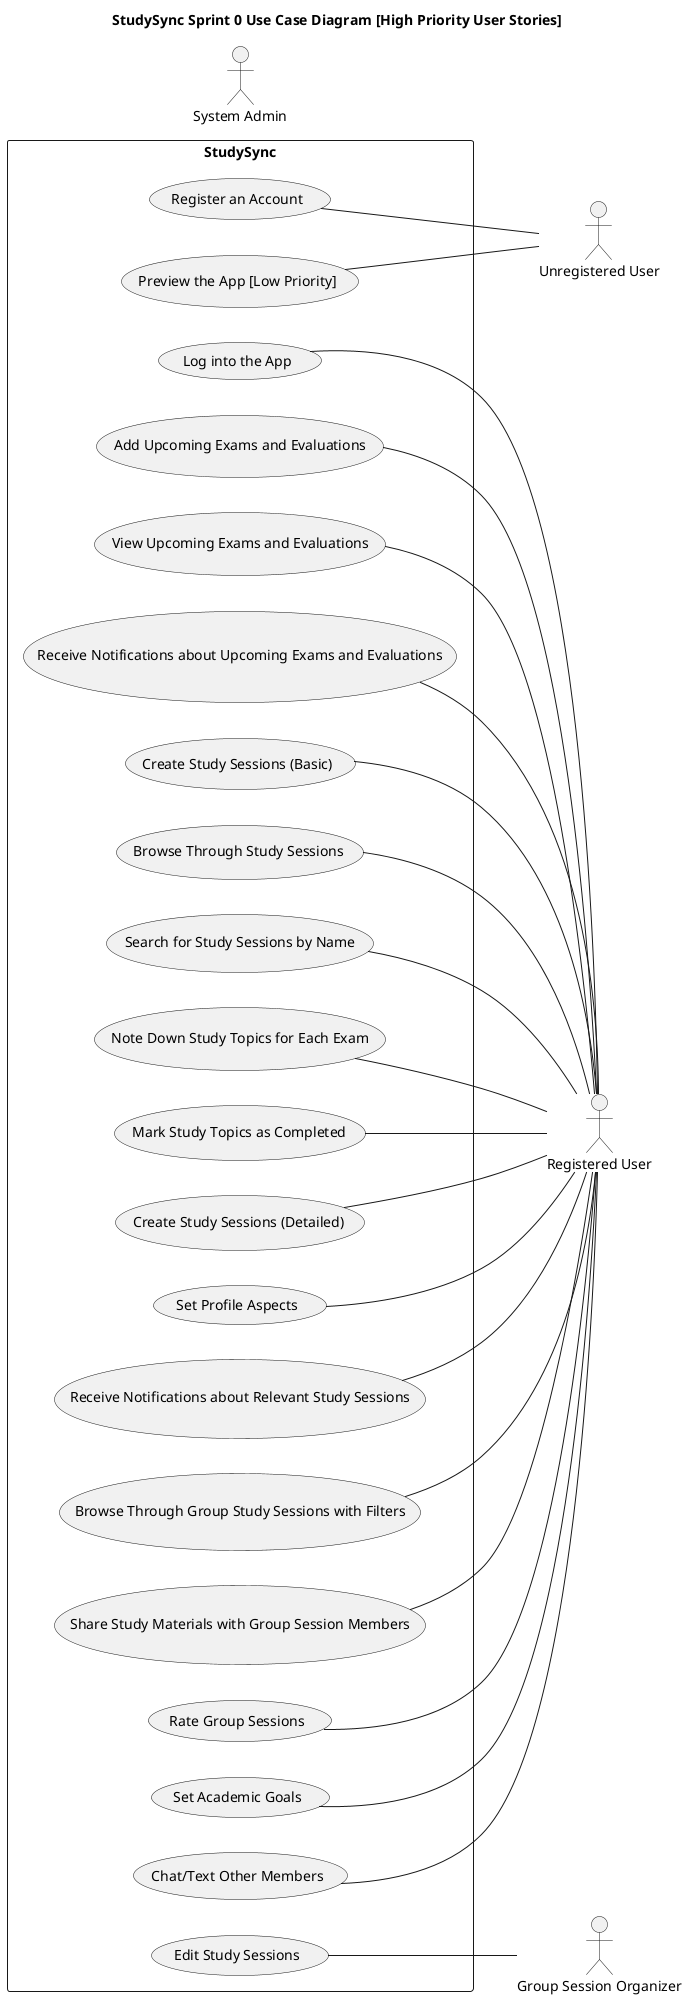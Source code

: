 @startuml use_cases 
title StudySync Sprint 0 Use Case Diagram [High Priority User Stories]
left to right direction
actor "Unregistered User" as UnregUser 
actor "Registered User" as RegUser 
actor "Group Session Organizer" as GsOrganizer 
actor "System Admin" as SysAdmin 

rectangle "StudySync" {
  usecase "Register an Account" as RegisterAccount
  usecase "Preview the App [Low Priority]" as PreviewApp

  usecase "Log into the App" as LogIn
  usecase "Add Upcoming Exams and Evaluations" as AddExams
  usecase "View Upcoming Exams and Evaluations" as ViewExams
  usecase "Receive Notifications about Upcoming Exams and Evaluations" as ReceiveNotifications
  usecase "Create Study Sessions (Basic)" as CreateBasicSessions
  usecase "Browse Through Study Sessions" as BrowseSessions
  usecase "Search for Study Sessions by Name" as SearchSessions
  usecase "Note Down Study Topics for Each Exam" as NoteTopics
  usecase "Mark Study Topics as Completed" as MarkCompleted

  usecase "Create Study Sessions (Detailed)" as CreateDetailedSessions
  usecase "Set Profile Aspects" as SetProfileAspects
  usecase "Receive Notifications about Relevant Study Sessions" as ReceiveSessionNotifications
  usecase "Browse Through Group Study Sessions with Filters" as BrowseGroupSessions
  usecase "Share Study Materials with Group Session Members" as ShareMaterials
  usecase "Rate Group Sessions" as RateSessions
  usecase "Set Academic Goals" as SetAcademicGoals
  usecase "Chat/Text Other Members" as ChatMembers

  usecase "Edit Study Sessions" as EditSessions

  RegisterAccount -- UnregUser
  PreviewApp -- UnregUser

  LogIn -- RegUser
  AddExams -- RegUser
  ViewExams -- RegUser
  ReceiveNotifications -- RegUser
  CreateBasicSessions -- RegUser
  BrowseSessions -- RegUser
  SearchSessions -- RegUser
  NoteTopics -- RegUser
  MarkCompleted -- RegUser

  CreateDetailedSessions -- RegUser
  SetProfileAspects -- RegUser
  ReceiveSessionNotifications -- RegUser
  BrowseGroupSessions -- RegUser
  ShareMaterials -- RegUser
  RateSessions -- RegUser
  SetAcademicGoals -- RegUser
  ChatMembers -- RegUser

  EditSessions -- GsOrganizer
}
@enduml
